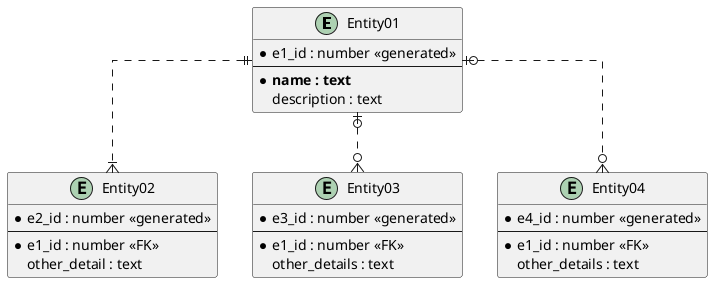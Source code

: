 @startuml

skinparam linetype ortho

' Entity Definition

entity "Entity01" as e01 {
    * e1_id : number <<generated>>
    --
    * **name : text**
    description : text
}

entity "Entity02" as e02 {
    * e2_id : number <<generated>>
    --
    * e1_id : number <<FK>>
    other_detail : text
}

entity "Entity03" as e03 {
    * e3_id : number <<generated>>
    --
    * e1_id : number <<FK>>
    other_details : text
}

entity "Entity04" as e04 {
    * e4_id : number <<generated>>
    --
    * e1_id : number <<FK>>
    other_details : text
}

' Entity Relationship

e01 ||..|{ e02
e01 |o..o{ e03
e01 |o..o{ e04

@enduml